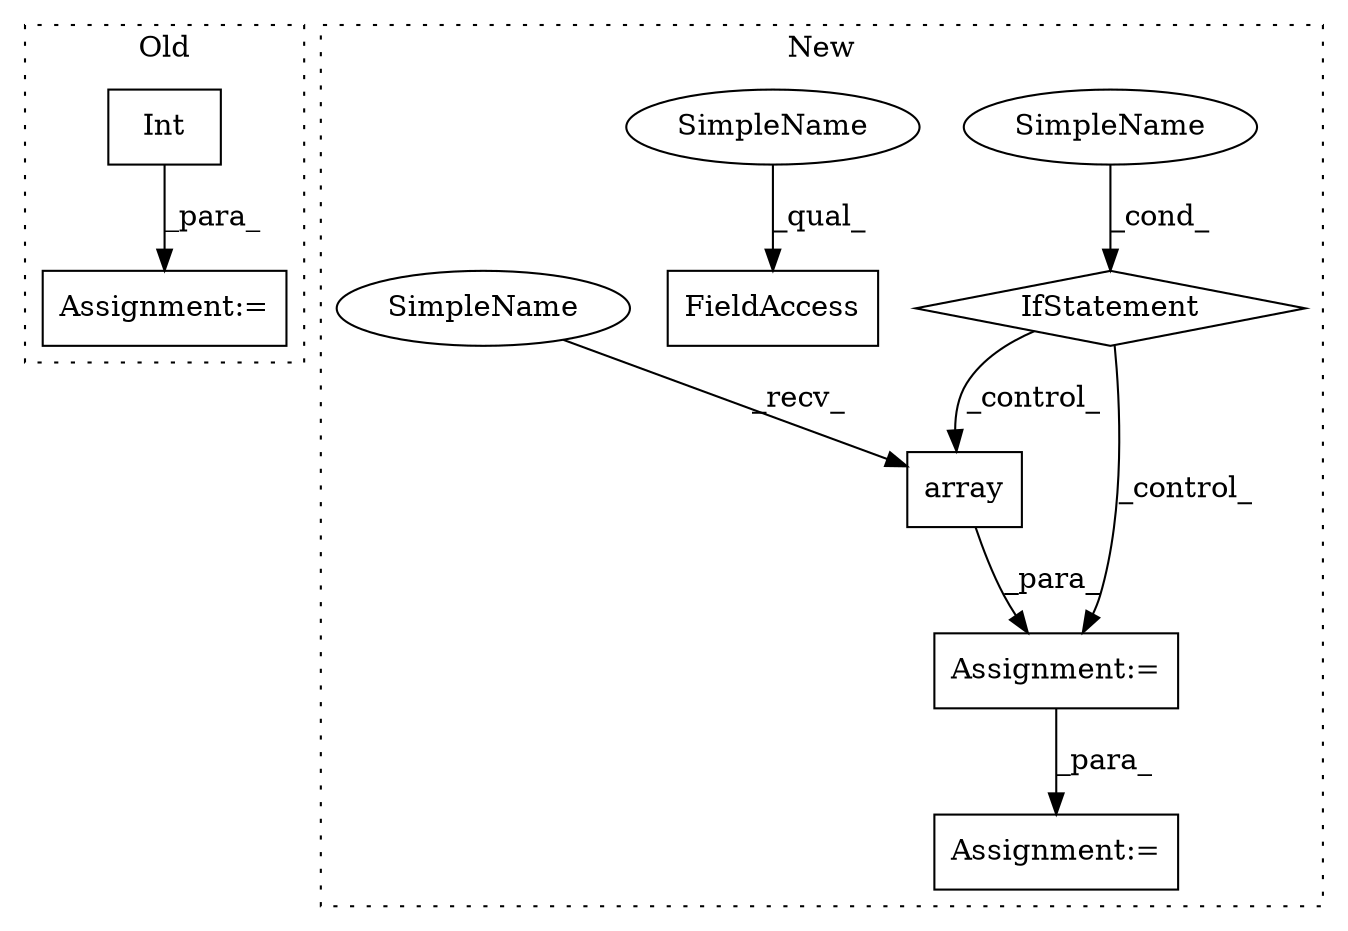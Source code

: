 digraph G {
subgraph cluster0 {
1 [label="Int" a="32" s="3616,3632" l="4,1" shape="box"];
3 [label="Assignment:=" a="7" s="3565" l="21" shape="box"];
label = "Old";
style="dotted";
}
subgraph cluster1 {
2 [label="array" a="32" s="3529,3544" l="6,1" shape="box"];
4 [label="Assignment:=" a="7" s="3578" l="1" shape="box"];
5 [label="Assignment:=" a="7" s="3522" l="1" shape="box"];
6 [label="IfStatement" a="25" s="3461,3501" l="4,2" shape="diamond"];
7 [label="SimpleName" a="42" s="" l="" shape="ellipse"];
8 [label="FieldAccess" a="22" s="3487" l="13" shape="box"];
9 [label="SimpleName" a="42" s="3487" l="5" shape="ellipse"];
10 [label="SimpleName" a="42" s="3523" l="5" shape="ellipse"];
label = "New";
style="dotted";
}
1 -> 3 [label="_para_"];
2 -> 5 [label="_para_"];
5 -> 4 [label="_para_"];
6 -> 5 [label="_control_"];
6 -> 2 [label="_control_"];
7 -> 6 [label="_cond_"];
9 -> 8 [label="_qual_"];
10 -> 2 [label="_recv_"];
}